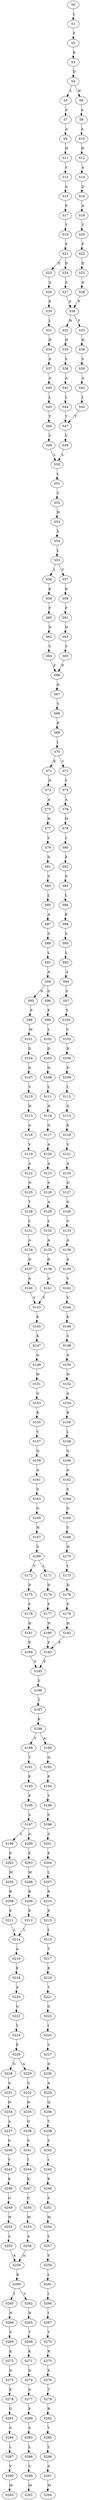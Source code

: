 strict digraph  {
	S0 -> S1 [ label = L ];
	S1 -> S2 [ label = F ];
	S2 -> S3 [ label = K ];
	S3 -> S4 [ label = D ];
	S4 -> S5 [ label = L ];
	S4 -> S6 [ label = W ];
	S5 -> S7 [ label = S ];
	S6 -> S8 [ label = A ];
	S7 -> S9 [ label = A ];
	S8 -> S10 [ label = A ];
	S9 -> S11 [ label = H ];
	S10 -> S12 [ label = H ];
	S11 -> S13 [ label = V ];
	S12 -> S14 [ label = A ];
	S13 -> S15 [ label = A ];
	S14 -> S16 [ label = D ];
	S15 -> S17 [ label = P ];
	S16 -> S18 [ label = A ];
	S17 -> S19 [ label = T ];
	S18 -> S20 [ label = T ];
	S19 -> S21 [ label = F ];
	S20 -> S22 [ label = F ];
	S21 -> S23 [ label = E ];
	S21 -> S24 [ label = D ];
	S22 -> S25 [ label = D ];
	S23 -> S26 [ label = A ];
	S24 -> S27 [ label = A ];
	S25 -> S28 [ label = A ];
	S26 -> S29 [ label = P ];
	S27 -> S30 [ label = P ];
	S28 -> S30 [ label = P ];
	S29 -> S31 [ label = L ];
	S30 -> S32 [ label = H ];
	S30 -> S33 [ label = F ];
	S31 -> S34 [ label = H ];
	S32 -> S35 [ label = H ];
	S33 -> S36 [ label = H ];
	S34 -> S37 [ label = A ];
	S35 -> S38 [ label = S ];
	S36 -> S39 [ label = S ];
	S37 -> S40 [ label = A ];
	S38 -> S41 [ label = A ];
	S39 -> S42 [ label = A ];
	S40 -> S43 [ label = L ];
	S41 -> S44 [ label = L ];
	S42 -> S45 [ label = L ];
	S43 -> S46 [ label = T ];
	S44 -> S47 [ label = T ];
	S45 -> S47 [ label = T ];
	S46 -> S48 [ label = V ];
	S47 -> S49 [ label = V ];
	S48 -> S50 [ label = L ];
	S49 -> S50 [ label = L ];
	S50 -> S51 [ label = L ];
	S51 -> S52 [ label = C ];
	S52 -> S53 [ label = H ];
	S53 -> S54 [ label = S ];
	S54 -> S55 [ label = L ];
	S55 -> S56 [ label = L ];
	S55 -> S57 [ label = F ];
	S56 -> S58 [ label = K ];
	S57 -> S59 [ label = K ];
	S58 -> S60 [ label = F ];
	S59 -> S61 [ label = F ];
	S60 -> S62 [ label = N ];
	S61 -> S63 [ label = N ];
	S62 -> S64 [ label = V ];
	S63 -> S65 [ label = V ];
	S64 -> S66 [ label = P ];
	S65 -> S66 [ label = P ];
	S66 -> S67 [ label = D ];
	S67 -> S68 [ label = V ];
	S68 -> S69 [ label = R ];
	S69 -> S70 [ label = L ];
	S70 -> S71 [ label = K ];
	S70 -> S72 [ label = V ];
	S71 -> S73 [ label = H ];
	S72 -> S74 [ label = Y ];
	S73 -> S75 [ label = A ];
	S74 -> S76 [ label = A ];
	S75 -> S77 [ label = H ];
	S76 -> S78 [ label = H ];
	S77 -> S79 [ label = L ];
	S78 -> S80 [ label = L ];
	S79 -> S81 [ label = D ];
	S80 -> S82 [ label = E ];
	S81 -> S83 [ label = S ];
	S82 -> S84 [ label = S ];
	S83 -> S85 [ label = L ];
	S84 -> S86 [ label = L ];
	S85 -> S87 [ label = A ];
	S86 -> S88 [ label = K ];
	S87 -> S89 [ label = S ];
	S88 -> S90 [ label = S ];
	S89 -> S91 [ label = L ];
	S90 -> S92 [ label = L ];
	S91 -> S93 [ label = A ];
	S92 -> S94 [ label = A ];
	S93 -> S95 [ label = N ];
	S93 -> S96 [ label = G ];
	S94 -> S97 [ label = S ];
	S95 -> S98 [ label = P ];
	S96 -> S99 [ label = P ];
	S97 -> S100 [ label = T ];
	S98 -> S101 [ label = M ];
	S99 -> S102 [ label = L ];
	S100 -> S103 [ label = V ];
	S101 -> S104 [ label = D ];
	S102 -> S105 [ label = D ];
	S103 -> S106 [ label = N ];
	S104 -> S107 [ label = D ];
	S105 -> S108 [ label = D ];
	S106 -> S109 [ label = D ];
	S107 -> S110 [ label = V ];
	S108 -> S111 [ label = L ];
	S109 -> S112 [ label = I ];
	S110 -> S113 [ label = H ];
	S111 -> S114 [ label = H ];
	S112 -> S115 [ label = S ];
	S113 -> S116 [ label = A ];
	S114 -> S117 [ label = G ];
	S115 -> S118 [ label = K ];
	S116 -> S119 [ label = V ];
	S117 -> S120 [ label = A ];
	S118 -> S121 [ label = V ];
	S119 -> S122 [ label = A ];
	S120 -> S123 [ label = A ];
	S121 -> S124 [ label = A ];
	S122 -> S125 [ label = N ];
	S123 -> S126 [ label = S ];
	S124 -> S127 [ label = D ];
	S125 -> S128 [ label = T ];
	S126 -> S129 [ label = A ];
	S127 -> S130 [ label = G ];
	S128 -> S131 [ label = L ];
	S129 -> S132 [ label = L ];
	S130 -> S133 [ label = V ];
	S131 -> S134 [ label = A ];
	S132 -> S135 [ label = A ];
	S133 -> S136 [ label = A ];
	S134 -> S137 [ label = D ];
	S135 -> S138 [ label = D ];
	S136 -> S139 [ label = A ];
	S137 -> S140 [ label = A ];
	S138 -> S141 [ label = A ];
	S139 -> S142 [ label = V ];
	S140 -> S143 [ label = V ];
	S141 -> S143 [ label = V ];
	S142 -> S144 [ label = V ];
	S143 -> S145 [ label = K ];
	S144 -> S146 [ label = K ];
	S145 -> S147 [ label = K ];
	S146 -> S148 [ label = S ];
	S147 -> S149 [ label = G ];
	S148 -> S150 [ label = G ];
	S149 -> S151 [ label = H ];
	S150 -> S152 [ label = H ];
	S151 -> S153 [ label = G ];
	S152 -> S154 [ label = A ];
	S153 -> S155 [ label = K ];
	S154 -> S156 [ label = R ];
	S155 -> S157 [ label = V ];
	S156 -> S158 [ label = L ];
	S157 -> S159 [ label = Q ];
	S158 -> S160 [ label = Q ];
	S159 -> S161 [ label = A ];
	S160 -> S162 [ label = A ];
	S161 -> S163 [ label = S ];
	S162 -> S164 [ label = S ];
	S163 -> S165 [ label = G ];
	S164 -> S166 [ label = G ];
	S165 -> S167 [ label = H ];
	S166 -> S168 [ label = S ];
	S167 -> S169 [ label = S ];
	S168 -> S170 [ label = H ];
	S169 -> S171 [ label = L ];
	S169 -> S172 [ label = V ];
	S170 -> S173 [ label = L ];
	S171 -> S174 [ label = D ];
	S172 -> S175 [ label = D ];
	S173 -> S176 [ label = D ];
	S174 -> S177 [ label = F ];
	S175 -> S178 [ label = F ];
	S176 -> S179 [ label = F ];
	S177 -> S180 [ label = H ];
	S178 -> S181 [ label = H ];
	S179 -> S182 [ label = H ];
	S180 -> S183 [ label = P ];
	S181 -> S184 [ label = P ];
	S182 -> S183 [ label = P ];
	S183 -> S185 [ label = F ];
	S184 -> S185 [ label = F ];
	S185 -> S186 [ label = Y ];
	S186 -> S187 [ label = T ];
	S187 -> S188 [ label = K ];
	S188 -> S189 [ label = T ];
	S188 -> S190 [ label = A ];
	S189 -> S191 [ label = T ];
	S190 -> S192 [ label = Q ];
	S191 -> S193 [ label = P ];
	S192 -> S194 [ label = P ];
	S193 -> S195 [ label = F ];
	S194 -> S196 [ label = Y ];
	S195 -> S197 [ label = S ];
	S196 -> S198 [ label = C ];
	S197 -> S199 [ label = L ];
	S197 -> S200 [ label = A ];
	S198 -> S201 [ label = S ];
	S199 -> S202 [ label = F ];
	S200 -> S203 [ label = F ];
	S201 -> S204 [ label = F ];
	S202 -> S205 [ label = M ];
	S203 -> S206 [ label = M ];
	S204 -> S207 [ label = L ];
	S205 -> S208 [ label = R ];
	S206 -> S209 [ label = R ];
	S207 -> S210 [ label = R ];
	S208 -> S211 [ label = E ];
	S209 -> S212 [ label = E ];
	S210 -> S213 [ label = E ];
	S211 -> S214 [ label = L ];
	S212 -> S214 [ label = L ];
	S213 -> S215 [ label = L ];
	S214 -> S216 [ label = A ];
	S215 -> S217 [ label = T ];
	S216 -> S218 [ label = E ];
	S217 -> S219 [ label = E ];
	S218 -> S220 [ label = A ];
	S219 -> S221 [ label = T ];
	S220 -> S222 [ label = G ];
	S221 -> S223 [ label = G ];
	S222 -> S224 [ label = Y ];
	S223 -> S225 [ label = I ];
	S224 -> S226 [ label = E ];
	S225 -> S227 [ label = V ];
	S226 -> S228 [ label = G ];
	S226 -> S229 [ label = A ];
	S227 -> S230 [ label = D ];
	S228 -> S231 [ label = A ];
	S229 -> S232 [ label = G ];
	S230 -> S233 [ label = A ];
	S231 -> S234 [ label = H ];
	S232 -> S235 [ label = H ];
	S233 -> S236 [ label = Q ];
	S234 -> S237 [ label = A ];
	S235 -> S238 [ label = G ];
	S236 -> S239 [ label = T ];
	S237 -> S240 [ label = G ];
	S238 -> S241 [ label = G ];
	S239 -> S242 [ label = S ];
	S240 -> S243 [ label = V ];
	S241 -> S244 [ label = I ];
	S242 -> S245 [ label = I ];
	S243 -> S246 [ label = K ];
	S244 -> S247 [ label = K ];
	S245 -> S248 [ label = K ];
	S246 -> S249 [ label = G ];
	S247 -> S250 [ label = G ];
	S248 -> S251 [ label = S ];
	S249 -> S252 [ label = W ];
	S250 -> S253 [ label = W ];
	S251 -> S254 [ label = W ];
	S252 -> S255 [ label = A ];
	S253 -> S256 [ label = A ];
	S254 -> S257 [ label = L ];
	S255 -> S258 [ label = A ];
	S256 -> S258 [ label = A ];
	S257 -> S259 [ label = S ];
	S258 -> S260 [ label = K ];
	S259 -> S261 [ label = L ];
	S260 -> S262 [ label = V ];
	S260 -> S263 [ label = I ];
	S261 -> S264 [ label = I ];
	S262 -> S265 [ label = N ];
	S263 -> S266 [ label = N ];
	S264 -> S267 [ label = I ];
	S265 -> S268 [ label = T ];
	S266 -> S269 [ label = S ];
	S267 -> S270 [ label = T ];
	S268 -> S271 [ label = K ];
	S269 -> S272 [ label = K ];
	S270 -> S273 [ label = R ];
	S271 -> S274 [ label = D ];
	S272 -> S275 [ label = D ];
	S273 -> S276 [ label = E ];
	S274 -> S277 [ label = A ];
	S275 -> S278 [ label = E ];
	S276 -> S279 [ label = T ];
	S277 -> S280 [ label = P ];
	S278 -> S281 [ label = G ];
	S279 -> S282 [ label = R ];
	S280 -> S283 [ label = S ];
	S281 -> S284 [ label = S ];
	S282 -> S285 [ label = T ];
	S283 -> S286 [ label = L ];
	S284 -> S287 [ label = L ];
	S285 -> S288 [ label = L ];
	S286 -> S289 [ label = V ];
	S287 -> S290 [ label = V ];
	S288 -> S291 [ label = S ];
	S289 -> S292 [ label = M ];
	S290 -> S293 [ label = M ];
	S291 -> S294 [ label = M ];
}
